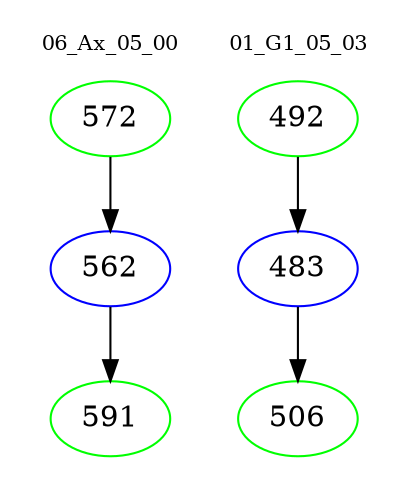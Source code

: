 digraph{
subgraph cluster_0 {
color = white
label = "06_Ax_05_00";
fontsize=10;
T0_572 [label="572", color="green"]
T0_572 -> T0_562 [color="black"]
T0_562 [label="562", color="blue"]
T0_562 -> T0_591 [color="black"]
T0_591 [label="591", color="green"]
}
subgraph cluster_1 {
color = white
label = "01_G1_05_03";
fontsize=10;
T1_492 [label="492", color="green"]
T1_492 -> T1_483 [color="black"]
T1_483 [label="483", color="blue"]
T1_483 -> T1_506 [color="black"]
T1_506 [label="506", color="green"]
}
}
